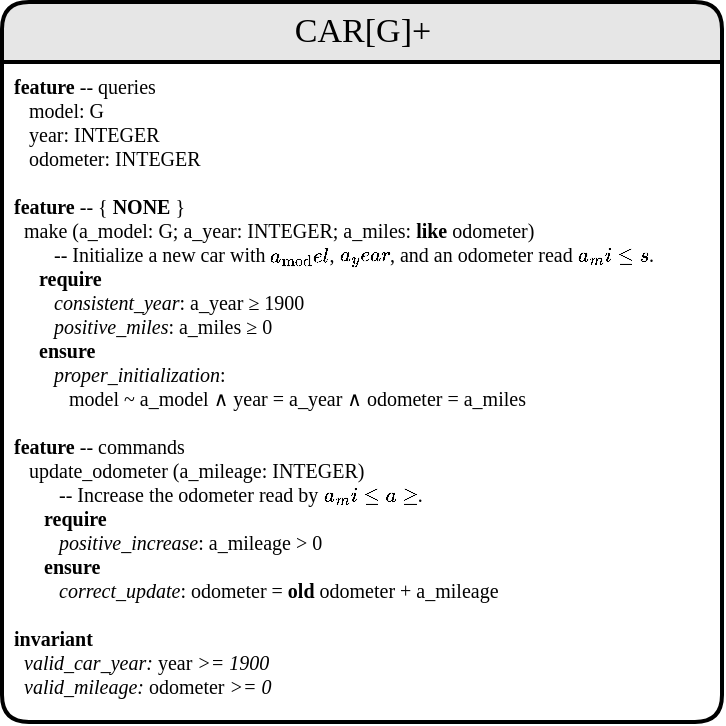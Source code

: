 <mxfile version="13.2.4"><diagram id="MZLxTZh8a52DbYzH9WBO" name="Page-1"><mxGraphModel dx="1563" dy="404" grid="1" gridSize="10" guides="1" tooltips="1" connect="1" arrows="1" fold="1" page="1" pageScale="1" pageWidth="850" pageHeight="1100" math="0" shadow="0"><root><mxCell id="0"/><mxCell id="1" parent="0"/><mxCell id="kDaVT_cIRZX92Hihhjsc-3" value="CAR[G]+" style="swimlane;html=1;childLayout=stackLayout;horizontal=1;startSize=30;horizontalStack=0;fillColor=#E6E6E6;fontColor=#000000;rounded=1;fontSize=17;fontStyle=0;strokeWidth=2;resizeParent=0;resizeLast=1;shadow=0;dashed=0;align=center;fontFamily=Verdena;" parent="1" vertex="1"><mxGeometry x="-820" y="30" width="360" height="360" as="geometry"/></mxCell><mxCell id="kDaVT_cIRZX92Hihhjsc-4" value="&lt;div&gt;&lt;b&gt;feature &lt;/b&gt;-- queries&lt;b&gt;&lt;br&gt;&lt;/b&gt;&lt;/div&gt;&lt;div&gt;&lt;b&gt;&amp;nbsp;&amp;nbsp; &lt;/b&gt;model: G&lt;/div&gt;&lt;div&gt;&lt;b&gt;&amp;nbsp;&amp;nbsp; &lt;/b&gt;year: INTEGER&lt;/div&gt;&lt;div&gt;&lt;b&gt;&amp;nbsp;&amp;nbsp; &lt;/b&gt;odometer: INTEGER&lt;/div&gt;&lt;div&gt;&lt;b&gt;&lt;br&gt;&lt;/b&gt;&lt;/div&gt;&lt;div&gt;&lt;b&gt;feature&lt;/b&gt; -- { &lt;b&gt;NONE&lt;/b&gt; }&lt;/div&gt;&lt;div&gt;&amp;nbsp; make (a_model: G; a_year: INTEGER; a_miles: &lt;b&gt;like&lt;/b&gt; odometer)&lt;/div&gt;&lt;div&gt;&amp;nbsp;&amp;nbsp;&amp;nbsp;&amp;nbsp;&amp;nbsp;&amp;nbsp;&amp;nbsp; -- Initialize a new car with `a_model`, `a_year`, and an odometer read `a_miles`.&lt;/div&gt;&lt;div&gt;&amp;nbsp;&amp;nbsp;&amp;nbsp;&amp;nbsp; &lt;b&gt;require&lt;/b&gt;&lt;/div&gt;&lt;div&gt;&lt;b&gt;&amp;nbsp;&amp;nbsp;&amp;nbsp;&amp;nbsp;&amp;nbsp;&amp;nbsp;&amp;nbsp; &lt;/b&gt;&lt;i&gt;consistent_year&lt;/i&gt;: a_year ≥ 1900&lt;/div&gt;&lt;div&gt;&amp;nbsp;&amp;nbsp;&amp;nbsp;&amp;nbsp;&amp;nbsp;&amp;nbsp;&amp;nbsp; &lt;i&gt;positive_miles&lt;/i&gt;: a_miles ≥ 0&lt;br&gt;&lt;b&gt;&lt;/b&gt;&lt;/div&gt;&lt;div&gt;&lt;b&gt;&amp;nbsp;&amp;nbsp;&amp;nbsp;&amp;nbsp; ensure&lt;/b&gt;&lt;br&gt;&amp;nbsp;&amp;nbsp;&amp;nbsp;&amp;nbsp;&amp;nbsp;&amp;nbsp;&amp;nbsp; &lt;i&gt;proper_initialization&lt;/i&gt;:&lt;br&gt;&amp;nbsp;&amp;nbsp;&amp;nbsp; &amp;nbsp;&amp;nbsp;&amp;nbsp; &amp;nbsp;&amp;nbsp; model ~ a_model ∧ year = a_year ∧ odometer = a_miles&lt;/div&gt;&lt;div&gt;&lt;br&gt;&lt;/div&gt;&lt;div&gt;&lt;b&gt;feature&lt;/b&gt; -- commands&lt;/div&gt;&lt;div&gt;&amp;nbsp;&amp;nbsp; update_odometer (a_mileage: INTEGER)&lt;/div&gt;&lt;div&gt;&amp;nbsp;&amp;nbsp;&amp;nbsp;&amp;nbsp;&amp;nbsp;&amp;nbsp;&amp;nbsp;&amp;nbsp; -- Increase the odometer read by `a_mileage`.&lt;/div&gt;&lt;div&gt;&amp;nbsp;&amp;nbsp;&amp;nbsp;&amp;nbsp;&amp;nbsp; &lt;b&gt;require&lt;/b&gt; &lt;i&gt;&lt;br&gt;&lt;/i&gt;&lt;/div&gt;&lt;div&gt;&lt;i&gt;&amp;nbsp;&amp;nbsp;&amp;nbsp;&amp;nbsp;&amp;nbsp;&amp;nbsp;&amp;nbsp;&amp;nbsp; positive_increase&lt;/i&gt;: a_mileage &amp;gt; 0&lt;/div&gt;&lt;div&gt;&amp;nbsp;&amp;nbsp;&amp;nbsp;&amp;nbsp;&amp;nbsp; &lt;b&gt;ensure&lt;/b&gt; &lt;br&gt;&lt;/div&gt;&lt;div&gt;&lt;i&gt;&amp;nbsp;&amp;nbsp;&amp;nbsp;&amp;nbsp;&amp;nbsp;&amp;nbsp;&amp;nbsp;&amp;nbsp; correct_update&lt;/i&gt;: odometer = &lt;b&gt;old&lt;/b&gt; odometer + a_mileage&lt;br&gt;&lt;/div&gt;&lt;div&gt;&lt;b&gt;&lt;br&gt;&lt;/b&gt;&lt;/div&gt;&lt;div&gt;&lt;b&gt;invariant&lt;/b&gt;&lt;br&gt;&lt;/div&gt;&amp;nbsp; &lt;i&gt;valid_car_year: &lt;/i&gt;year&lt;i&gt; &amp;gt;= 1900&lt;br&gt;&amp;nbsp; valid_mileage: &lt;/i&gt;odometer&lt;i&gt; &amp;gt;= 0&lt;/i&gt;" style="whiteSpace=wrap;html=1;align=left;strokeColor=none;fillColor=none;spacingLeft=4;fontSize=10;verticalAlign=top;resizable=0;rotatable=0;part=1;fontFamily=Verdena;" parent="kDaVT_cIRZX92Hihhjsc-3" vertex="1"><mxGeometry y="30" width="360" height="330" as="geometry"/></mxCell></root></mxGraphModel></diagram></mxfile>